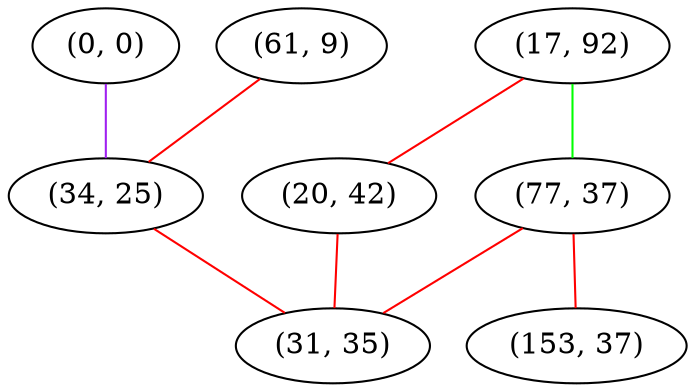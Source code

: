 graph "" {
"(0, 0)";
"(17, 92)";
"(61, 9)";
"(77, 37)";
"(20, 42)";
"(34, 25)";
"(153, 37)";
"(31, 35)";
"(0, 0)" -- "(34, 25)"  [color=purple, key=0, weight=4];
"(17, 92)" -- "(20, 42)"  [color=red, key=0, weight=1];
"(17, 92)" -- "(77, 37)"  [color=green, key=0, weight=2];
"(61, 9)" -- "(34, 25)"  [color=red, key=0, weight=1];
"(77, 37)" -- "(31, 35)"  [color=red, key=0, weight=1];
"(77, 37)" -- "(153, 37)"  [color=red, key=0, weight=1];
"(20, 42)" -- "(31, 35)"  [color=red, key=0, weight=1];
"(34, 25)" -- "(31, 35)"  [color=red, key=0, weight=1];
}
